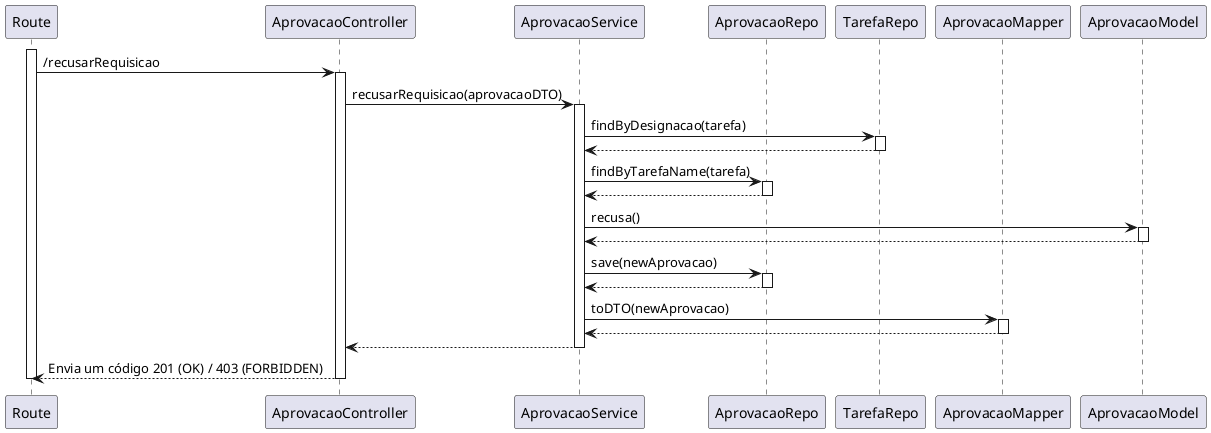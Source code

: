 @startuml sd

participant Route as route
participant AprovacaoController as ctrl
participant AprovacaoService as svc
participant AprovacaoRepo as repoApr
participant TarefaRepo as repoTar
participant AprovacaoMapper as mapper
participant AprovacaoModel as model

activate route
route -> ctrl : /recusarRequisicao
activate ctrl
ctrl -> svc : recusarRequisicao(aprovacaoDTO)
activate svc
svc -> repoTar : findByDesignacao(tarefa)
activate repoTar
repoTar --> svc
deactivate repoTar
svc -> repoApr : findByTarefaName(tarefa)
activate repoApr
repoApr --> svc
deactivate repoApr
svc -> model : recusa()
activate model
model --> svc
deactivate model
svc -> repoApr : save(newAprovacao)
activate repoApr
repoApr --> svc
deactivate repoApr
svc -> mapper : toDTO(newAprovacao)
activate mapper
mapper --> svc
deactivate mapper
svc --> ctrl
deactivate svc
ctrl --> route : Envia um código 201 (OK) / 403 (FORBIDDEN)
deactivate ctrl
deactivate route



@enduml